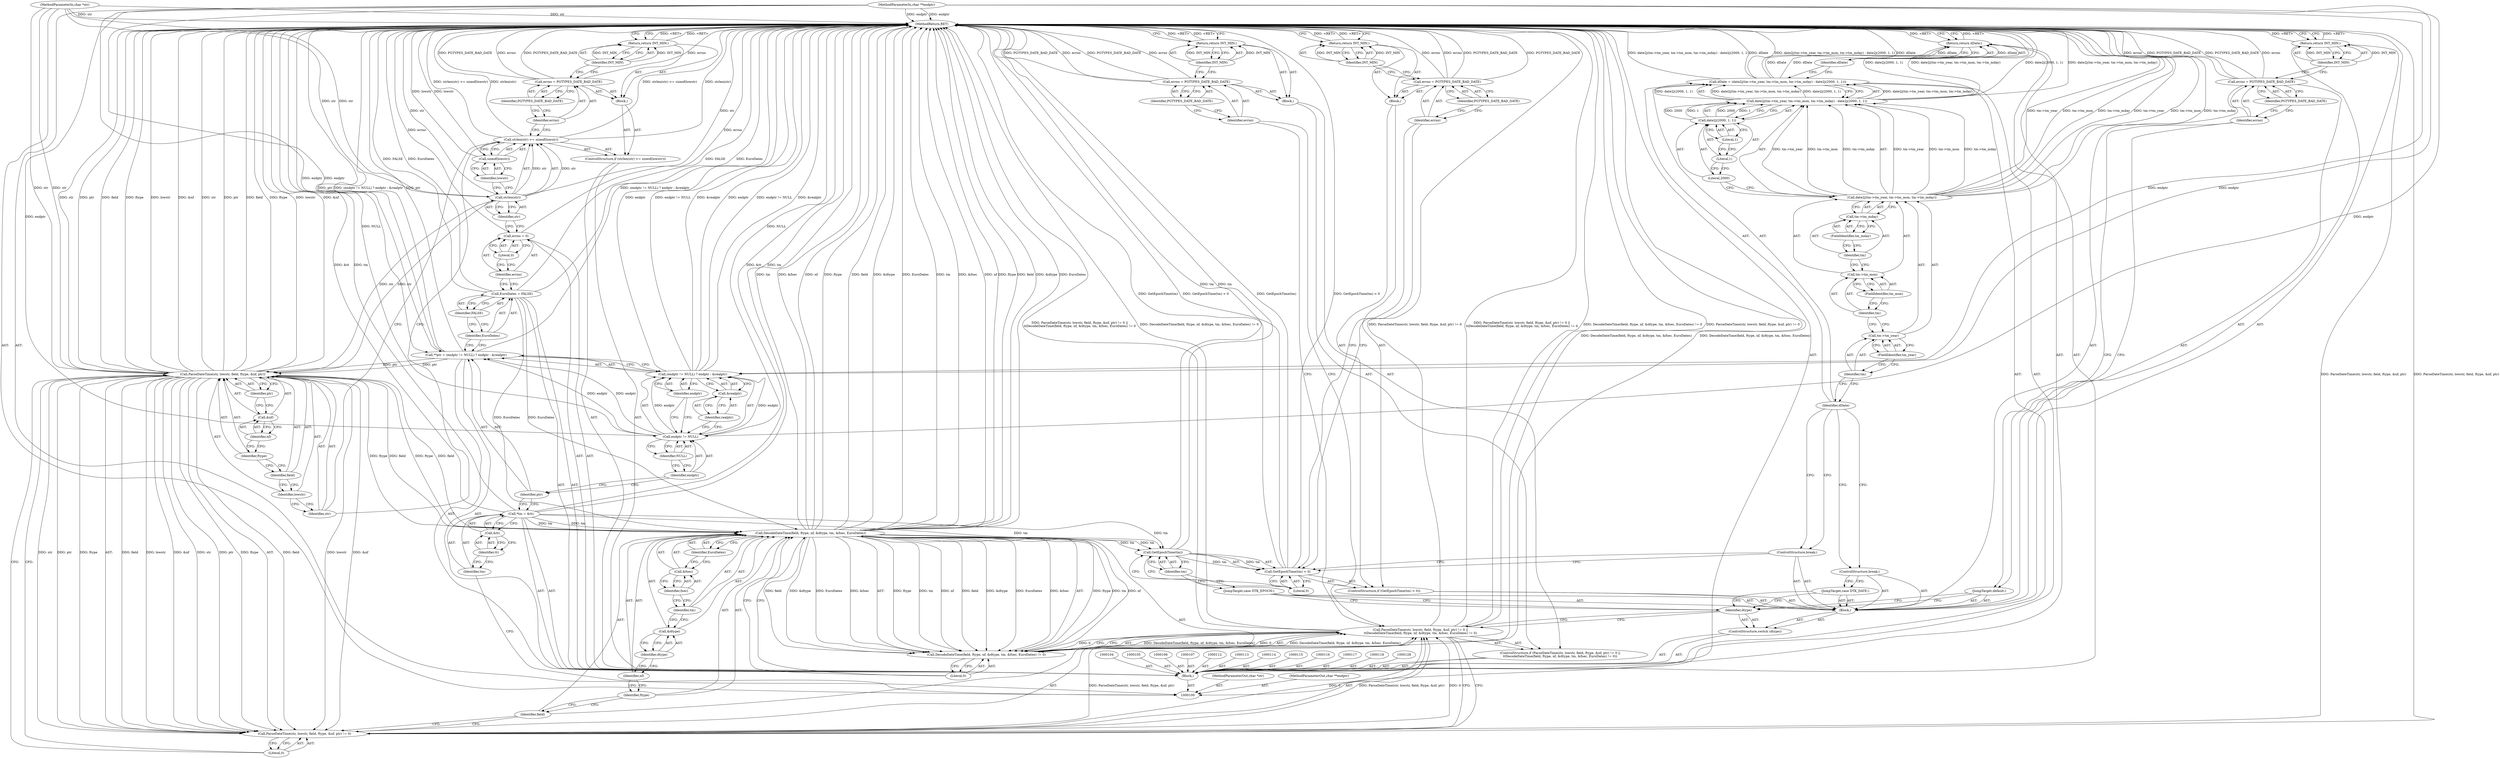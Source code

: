 digraph "1_postgres_4318daecc959886d001a6e79c6ea853e8b1dfb4b" {
"1000220" [label="(MethodReturn,RET)"];
"1000101" [label="(MethodParameterIn,char *str)"];
"1000317" [label="(MethodParameterOut,char *str)"];
"1000102" [label="(MethodParameterIn,char **endptr)"];
"1000318" [label="(MethodParameterOut,char **endptr)"];
"1000120" [label="(Identifier,ptr)"];
"1000121" [label="(Call,(endptr != NULL) ? endptr : &realptr)"];
"1000122" [label="(Call,endptr != NULL)"];
"1000123" [label="(Identifier,endptr)"];
"1000124" [label="(Identifier,NULL)"];
"1000125" [label="(Identifier,endptr)"];
"1000126" [label="(Call,&realptr)"];
"1000127" [label="(Identifier,realptr)"];
"1000119" [label="(Call,**ptr = (endptr != NULL) ? endptr : &realptr)"];
"1000131" [label="(Identifier,FALSE)"];
"1000129" [label="(Call,EuroDates = FALSE)"];
"1000130" [label="(Identifier,EuroDates)"];
"1000134" [label="(Literal,0)"];
"1000132" [label="(Call,errno = 0)"];
"1000133" [label="(Identifier,errno)"];
"1000135" [label="(ControlStructure,if (strlen(str) >= sizeof(lowstr)))"];
"1000138" [label="(Identifier,str)"];
"1000139" [label="(Call,sizeof(lowstr))"];
"1000140" [label="(Identifier,lowstr)"];
"1000136" [label="(Call,strlen(str) >= sizeof(lowstr))"];
"1000137" [label="(Call,strlen(str))"];
"1000141" [label="(Block,)"];
"1000103" [label="(Block,)"];
"1000144" [label="(Identifier,PGTYPES_DATE_BAD_DATE)"];
"1000142" [label="(Call,errno = PGTYPES_DATE_BAD_DATE)"];
"1000143" [label="(Identifier,errno)"];
"1000146" [label="(Identifier,INT_MIN)"];
"1000145" [label="(Return,return INT_MIN;)"];
"1000147" [label="(ControlStructure,if (ParseDateTime(str, lowstr, field, ftype, &nf, ptr) != 0 ||\n\t\tDecodeDateTime(field, ftype, nf, &dtype, tm, &fsec, EuroDates) != 0))"];
"1000151" [label="(Identifier,str)"];
"1000152" [label="(Identifier,lowstr)"];
"1000153" [label="(Identifier,field)"];
"1000154" [label="(Identifier,ftype)"];
"1000155" [label="(Call,&nf)"];
"1000156" [label="(Identifier,nf)"];
"1000148" [label="(Call,ParseDateTime(str, lowstr, field, ftype, &nf, ptr) != 0 ||\n\t\tDecodeDateTime(field, ftype, nf, &dtype, tm, &fsec, EuroDates) != 0)"];
"1000149" [label="(Call,ParseDateTime(str, lowstr, field, ftype, &nf, ptr) != 0)"];
"1000150" [label="(Call,ParseDateTime(str, lowstr, field, ftype, &nf, ptr))"];
"1000157" [label="(Identifier,ptr)"];
"1000158" [label="(Literal,0)"];
"1000161" [label="(Identifier,field)"];
"1000159" [label="(Call,DecodeDateTime(field, ftype, nf, &dtype, tm, &fsec, EuroDates) != 0)"];
"1000160" [label="(Call,DecodeDateTime(field, ftype, nf, &dtype, tm, &fsec, EuroDates))"];
"1000162" [label="(Identifier,ftype)"];
"1000163" [label="(Identifier,nf)"];
"1000164" [label="(Call,&dtype)"];
"1000165" [label="(Identifier,dtype)"];
"1000166" [label="(Identifier,tm)"];
"1000167" [label="(Call,&fsec)"];
"1000168" [label="(Identifier,fsec)"];
"1000169" [label="(Identifier,EuroDates)"];
"1000170" [label="(Literal,0)"];
"1000171" [label="(Block,)"];
"1000174" [label="(Identifier,PGTYPES_DATE_BAD_DATE)"];
"1000172" [label="(Call,errno = PGTYPES_DATE_BAD_DATE)"];
"1000173" [label="(Identifier,errno)"];
"1000175" [label="(Return,return INT_MIN;)"];
"1000176" [label="(Identifier,INT_MIN)"];
"1000177" [label="(ControlStructure,switch (dtype))"];
"1000178" [label="(Identifier,dtype)"];
"1000179" [label="(Block,)"];
"1000180" [label="(JumpTarget,case DTK_DATE:)"];
"1000181" [label="(ControlStructure,break;)"];
"1000182" [label="(JumpTarget,case DTK_EPOCH:)"];
"1000186" [label="(Identifier,tm)"];
"1000187" [label="(Literal,0)"];
"1000183" [label="(ControlStructure,if (GetEpochTime(tm) < 0))"];
"1000184" [label="(Call,GetEpochTime(tm) < 0)"];
"1000185" [label="(Call,GetEpochTime(tm))"];
"1000188" [label="(Block,)"];
"1000191" [label="(Identifier,PGTYPES_DATE_BAD_DATE)"];
"1000189" [label="(Call,errno = PGTYPES_DATE_BAD_DATE)"];
"1000190" [label="(Identifier,errno)"];
"1000193" [label="(Identifier,INT_MIN)"];
"1000192" [label="(Return,return INT_MIN;)"];
"1000194" [label="(ControlStructure,break;)"];
"1000195" [label="(JumpTarget,default:)"];
"1000198" [label="(Identifier,PGTYPES_DATE_BAD_DATE)"];
"1000196" [label="(Call,errno = PGTYPES_DATE_BAD_DATE)"];
"1000197" [label="(Identifier,errno)"];
"1000200" [label="(Identifier,INT_MIN)"];
"1000199" [label="(Return,return INT_MIN;)"];
"1000201" [label="(Call,dDate = (date2j(tm->tm_year, tm->tm_mon, tm->tm_mday) - date2j(2000, 1, 1)))"];
"1000202" [label="(Identifier,dDate)"];
"1000203" [label="(Call,date2j(tm->tm_year, tm->tm_mon, tm->tm_mday) - date2j(2000, 1, 1))"];
"1000204" [label="(Call,date2j(tm->tm_year, tm->tm_mon, tm->tm_mday))"];
"1000205" [label="(Call,tm->tm_year)"];
"1000206" [label="(Identifier,tm)"];
"1000207" [label="(FieldIdentifier,tm_year)"];
"1000208" [label="(Call,tm->tm_mon)"];
"1000209" [label="(Identifier,tm)"];
"1000210" [label="(FieldIdentifier,tm_mon)"];
"1000211" [label="(Call,tm->tm_mday)"];
"1000212" [label="(Identifier,tm)"];
"1000213" [label="(FieldIdentifier,tm_mday)"];
"1000214" [label="(Call,date2j(2000, 1, 1))"];
"1000215" [label="(Literal,2000)"];
"1000216" [label="(Literal,1)"];
"1000217" [label="(Literal,1)"];
"1000218" [label="(Return,return dDate;)"];
"1000219" [label="(Identifier,dDate)"];
"1000110" [label="(Call,&tt)"];
"1000111" [label="(Identifier,tt)"];
"1000108" [label="(Call,*tm = &tt)"];
"1000109" [label="(Identifier,tm)"];
"1000220" -> "1000100"  [label="AST: "];
"1000220" -> "1000145"  [label="CFG: "];
"1000220" -> "1000175"  [label="CFG: "];
"1000220" -> "1000192"  [label="CFG: "];
"1000220" -> "1000199"  [label="CFG: "];
"1000220" -> "1000218"  [label="CFG: "];
"1000218" -> "1000220"  [label="DDG: <RET>"];
"1000145" -> "1000220"  [label="DDG: <RET>"];
"1000175" -> "1000220"  [label="DDG: <RET>"];
"1000192" -> "1000220"  [label="DDG: <RET>"];
"1000148" -> "1000220"  [label="DDG: DecodeDateTime(field, ftype, nf, &dtype, tm, &fsec, EuroDates) != 0"];
"1000148" -> "1000220"  [label="DDG: ParseDateTime(str, lowstr, field, ftype, &nf, ptr) != 0"];
"1000148" -> "1000220"  [label="DDG: ParseDateTime(str, lowstr, field, ftype, &nf, ptr) != 0 ||\n\t\tDecodeDateTime(field, ftype, nf, &dtype, tm, &fsec, EuroDates) != 0"];
"1000184" -> "1000220"  [label="DDG: GetEpochTime(tm)"];
"1000184" -> "1000220"  [label="DDG: GetEpochTime(tm) < 0"];
"1000150" -> "1000220"  [label="DDG: str"];
"1000150" -> "1000220"  [label="DDG: ptr"];
"1000150" -> "1000220"  [label="DDG: field"];
"1000150" -> "1000220"  [label="DDG: ftype"];
"1000150" -> "1000220"  [label="DDG: lowstr"];
"1000150" -> "1000220"  [label="DDG: &nf"];
"1000196" -> "1000220"  [label="DDG: errno"];
"1000196" -> "1000220"  [label="DDG: PGTYPES_DATE_BAD_DATE"];
"1000149" -> "1000220"  [label="DDG: ParseDateTime(str, lowstr, field, ftype, &nf, ptr)"];
"1000137" -> "1000220"  [label="DDG: str"];
"1000160" -> "1000220"  [label="DDG: field"];
"1000160" -> "1000220"  [label="DDG: &dtype"];
"1000160" -> "1000220"  [label="DDG: EuroDates"];
"1000160" -> "1000220"  [label="DDG: tm"];
"1000160" -> "1000220"  [label="DDG: &fsec"];
"1000160" -> "1000220"  [label="DDG: nf"];
"1000160" -> "1000220"  [label="DDG: ftype"];
"1000129" -> "1000220"  [label="DDG: EuroDates"];
"1000129" -> "1000220"  [label="DDG: FALSE"];
"1000185" -> "1000220"  [label="DDG: tm"];
"1000121" -> "1000220"  [label="DDG: &realptr"];
"1000121" -> "1000220"  [label="DDG: endptr"];
"1000121" -> "1000220"  [label="DDG: endptr != NULL"];
"1000189" -> "1000220"  [label="DDG: errno"];
"1000189" -> "1000220"  [label="DDG: PGTYPES_DATE_BAD_DATE"];
"1000159" -> "1000220"  [label="DDG: DecodeDateTime(field, ftype, nf, &dtype, tm, &fsec, EuroDates)"];
"1000203" -> "1000220"  [label="DDG: date2j(2000, 1, 1)"];
"1000203" -> "1000220"  [label="DDG: date2j(tm->tm_year, tm->tm_mon, tm->tm_mday)"];
"1000139" -> "1000220"  [label="DDG: lowstr"];
"1000142" -> "1000220"  [label="DDG: PGTYPES_DATE_BAD_DATE"];
"1000142" -> "1000220"  [label="DDG: errno"];
"1000201" -> "1000220"  [label="DDG: date2j(tm->tm_year, tm->tm_mon, tm->tm_mday) - date2j(2000, 1, 1)"];
"1000201" -> "1000220"  [label="DDG: dDate"];
"1000119" -> "1000220"  [label="DDG: (endptr != NULL) ? endptr : &realptr"];
"1000119" -> "1000220"  [label="DDG: ptr"];
"1000204" -> "1000220"  [label="DDG: tm->tm_mon"];
"1000204" -> "1000220"  [label="DDG: tm->tm_mday"];
"1000204" -> "1000220"  [label="DDG: tm->tm_year"];
"1000132" -> "1000220"  [label="DDG: errno"];
"1000102" -> "1000220"  [label="DDG: endptr"];
"1000101" -> "1000220"  [label="DDG: str"];
"1000108" -> "1000220"  [label="DDG: &tt"];
"1000108" -> "1000220"  [label="DDG: tm"];
"1000172" -> "1000220"  [label="DDG: errno"];
"1000172" -> "1000220"  [label="DDG: PGTYPES_DATE_BAD_DATE"];
"1000136" -> "1000220"  [label="DDG: strlen(str) >= sizeof(lowstr)"];
"1000136" -> "1000220"  [label="DDG: strlen(str)"];
"1000122" -> "1000220"  [label="DDG: NULL"];
"1000199" -> "1000220"  [label="DDG: <RET>"];
"1000101" -> "1000100"  [label="AST: "];
"1000101" -> "1000220"  [label="DDG: str"];
"1000101" -> "1000137"  [label="DDG: str"];
"1000101" -> "1000150"  [label="DDG: str"];
"1000317" -> "1000100"  [label="AST: "];
"1000102" -> "1000100"  [label="AST: "];
"1000102" -> "1000220"  [label="DDG: endptr"];
"1000102" -> "1000119"  [label="DDG: endptr"];
"1000102" -> "1000122"  [label="DDG: endptr"];
"1000102" -> "1000121"  [label="DDG: endptr"];
"1000318" -> "1000100"  [label="AST: "];
"1000120" -> "1000119"  [label="AST: "];
"1000120" -> "1000108"  [label="CFG: "];
"1000123" -> "1000120"  [label="CFG: "];
"1000121" -> "1000119"  [label="AST: "];
"1000121" -> "1000125"  [label="CFG: "];
"1000121" -> "1000126"  [label="CFG: "];
"1000122" -> "1000121"  [label="AST: "];
"1000125" -> "1000121"  [label="AST: "];
"1000126" -> "1000121"  [label="AST: "];
"1000119" -> "1000121"  [label="CFG: "];
"1000121" -> "1000220"  [label="DDG: &realptr"];
"1000121" -> "1000220"  [label="DDG: endptr"];
"1000121" -> "1000220"  [label="DDG: endptr != NULL"];
"1000122" -> "1000121"  [label="DDG: endptr"];
"1000102" -> "1000121"  [label="DDG: endptr"];
"1000122" -> "1000121"  [label="AST: "];
"1000122" -> "1000124"  [label="CFG: "];
"1000123" -> "1000122"  [label="AST: "];
"1000124" -> "1000122"  [label="AST: "];
"1000125" -> "1000122"  [label="CFG: "];
"1000127" -> "1000122"  [label="CFG: "];
"1000122" -> "1000220"  [label="DDG: NULL"];
"1000122" -> "1000119"  [label="DDG: endptr"];
"1000102" -> "1000122"  [label="DDG: endptr"];
"1000122" -> "1000121"  [label="DDG: endptr"];
"1000123" -> "1000122"  [label="AST: "];
"1000123" -> "1000120"  [label="CFG: "];
"1000124" -> "1000123"  [label="CFG: "];
"1000124" -> "1000122"  [label="AST: "];
"1000124" -> "1000123"  [label="CFG: "];
"1000122" -> "1000124"  [label="CFG: "];
"1000125" -> "1000121"  [label="AST: "];
"1000125" -> "1000122"  [label="CFG: "];
"1000121" -> "1000125"  [label="CFG: "];
"1000126" -> "1000121"  [label="AST: "];
"1000126" -> "1000127"  [label="CFG: "];
"1000127" -> "1000126"  [label="AST: "];
"1000121" -> "1000126"  [label="CFG: "];
"1000127" -> "1000126"  [label="AST: "];
"1000127" -> "1000122"  [label="CFG: "];
"1000126" -> "1000127"  [label="CFG: "];
"1000119" -> "1000103"  [label="AST: "];
"1000119" -> "1000121"  [label="CFG: "];
"1000120" -> "1000119"  [label="AST: "];
"1000121" -> "1000119"  [label="AST: "];
"1000130" -> "1000119"  [label="CFG: "];
"1000119" -> "1000220"  [label="DDG: (endptr != NULL) ? endptr : &realptr"];
"1000119" -> "1000220"  [label="DDG: ptr"];
"1000122" -> "1000119"  [label="DDG: endptr"];
"1000102" -> "1000119"  [label="DDG: endptr"];
"1000119" -> "1000150"  [label="DDG: ptr"];
"1000131" -> "1000129"  [label="AST: "];
"1000131" -> "1000130"  [label="CFG: "];
"1000129" -> "1000131"  [label="CFG: "];
"1000129" -> "1000103"  [label="AST: "];
"1000129" -> "1000131"  [label="CFG: "];
"1000130" -> "1000129"  [label="AST: "];
"1000131" -> "1000129"  [label="AST: "];
"1000133" -> "1000129"  [label="CFG: "];
"1000129" -> "1000220"  [label="DDG: EuroDates"];
"1000129" -> "1000220"  [label="DDG: FALSE"];
"1000129" -> "1000160"  [label="DDG: EuroDates"];
"1000130" -> "1000129"  [label="AST: "];
"1000130" -> "1000119"  [label="CFG: "];
"1000131" -> "1000130"  [label="CFG: "];
"1000134" -> "1000132"  [label="AST: "];
"1000134" -> "1000133"  [label="CFG: "];
"1000132" -> "1000134"  [label="CFG: "];
"1000132" -> "1000103"  [label="AST: "];
"1000132" -> "1000134"  [label="CFG: "];
"1000133" -> "1000132"  [label="AST: "];
"1000134" -> "1000132"  [label="AST: "];
"1000138" -> "1000132"  [label="CFG: "];
"1000132" -> "1000220"  [label="DDG: errno"];
"1000133" -> "1000132"  [label="AST: "];
"1000133" -> "1000129"  [label="CFG: "];
"1000134" -> "1000133"  [label="CFG: "];
"1000135" -> "1000103"  [label="AST: "];
"1000136" -> "1000135"  [label="AST: "];
"1000141" -> "1000135"  [label="AST: "];
"1000138" -> "1000137"  [label="AST: "];
"1000138" -> "1000132"  [label="CFG: "];
"1000137" -> "1000138"  [label="CFG: "];
"1000139" -> "1000136"  [label="AST: "];
"1000139" -> "1000140"  [label="CFG: "];
"1000140" -> "1000139"  [label="AST: "];
"1000136" -> "1000139"  [label="CFG: "];
"1000139" -> "1000220"  [label="DDG: lowstr"];
"1000140" -> "1000139"  [label="AST: "];
"1000140" -> "1000137"  [label="CFG: "];
"1000139" -> "1000140"  [label="CFG: "];
"1000136" -> "1000135"  [label="AST: "];
"1000136" -> "1000139"  [label="CFG: "];
"1000137" -> "1000136"  [label="AST: "];
"1000139" -> "1000136"  [label="AST: "];
"1000143" -> "1000136"  [label="CFG: "];
"1000151" -> "1000136"  [label="CFG: "];
"1000136" -> "1000220"  [label="DDG: strlen(str) >= sizeof(lowstr)"];
"1000136" -> "1000220"  [label="DDG: strlen(str)"];
"1000137" -> "1000136"  [label="DDG: str"];
"1000137" -> "1000136"  [label="AST: "];
"1000137" -> "1000138"  [label="CFG: "];
"1000138" -> "1000137"  [label="AST: "];
"1000140" -> "1000137"  [label="CFG: "];
"1000137" -> "1000220"  [label="DDG: str"];
"1000137" -> "1000136"  [label="DDG: str"];
"1000101" -> "1000137"  [label="DDG: str"];
"1000137" -> "1000150"  [label="DDG: str"];
"1000141" -> "1000135"  [label="AST: "];
"1000142" -> "1000141"  [label="AST: "];
"1000145" -> "1000141"  [label="AST: "];
"1000103" -> "1000100"  [label="AST: "];
"1000104" -> "1000103"  [label="AST: "];
"1000105" -> "1000103"  [label="AST: "];
"1000106" -> "1000103"  [label="AST: "];
"1000107" -> "1000103"  [label="AST: "];
"1000108" -> "1000103"  [label="AST: "];
"1000112" -> "1000103"  [label="AST: "];
"1000113" -> "1000103"  [label="AST: "];
"1000114" -> "1000103"  [label="AST: "];
"1000115" -> "1000103"  [label="AST: "];
"1000116" -> "1000103"  [label="AST: "];
"1000117" -> "1000103"  [label="AST: "];
"1000118" -> "1000103"  [label="AST: "];
"1000119" -> "1000103"  [label="AST: "];
"1000128" -> "1000103"  [label="AST: "];
"1000129" -> "1000103"  [label="AST: "];
"1000132" -> "1000103"  [label="AST: "];
"1000135" -> "1000103"  [label="AST: "];
"1000147" -> "1000103"  [label="AST: "];
"1000177" -> "1000103"  [label="AST: "];
"1000201" -> "1000103"  [label="AST: "];
"1000218" -> "1000103"  [label="AST: "];
"1000144" -> "1000142"  [label="AST: "];
"1000144" -> "1000143"  [label="CFG: "];
"1000142" -> "1000144"  [label="CFG: "];
"1000142" -> "1000141"  [label="AST: "];
"1000142" -> "1000144"  [label="CFG: "];
"1000143" -> "1000142"  [label="AST: "];
"1000144" -> "1000142"  [label="AST: "];
"1000146" -> "1000142"  [label="CFG: "];
"1000142" -> "1000220"  [label="DDG: PGTYPES_DATE_BAD_DATE"];
"1000142" -> "1000220"  [label="DDG: errno"];
"1000143" -> "1000142"  [label="AST: "];
"1000143" -> "1000136"  [label="CFG: "];
"1000144" -> "1000143"  [label="CFG: "];
"1000146" -> "1000145"  [label="AST: "];
"1000146" -> "1000142"  [label="CFG: "];
"1000145" -> "1000146"  [label="CFG: "];
"1000146" -> "1000145"  [label="DDG: INT_MIN"];
"1000145" -> "1000141"  [label="AST: "];
"1000145" -> "1000146"  [label="CFG: "];
"1000146" -> "1000145"  [label="AST: "];
"1000220" -> "1000145"  [label="CFG: "];
"1000145" -> "1000220"  [label="DDG: <RET>"];
"1000146" -> "1000145"  [label="DDG: INT_MIN"];
"1000147" -> "1000103"  [label="AST: "];
"1000148" -> "1000147"  [label="AST: "];
"1000171" -> "1000147"  [label="AST: "];
"1000151" -> "1000150"  [label="AST: "];
"1000151" -> "1000136"  [label="CFG: "];
"1000152" -> "1000151"  [label="CFG: "];
"1000152" -> "1000150"  [label="AST: "];
"1000152" -> "1000151"  [label="CFG: "];
"1000153" -> "1000152"  [label="CFG: "];
"1000153" -> "1000150"  [label="AST: "];
"1000153" -> "1000152"  [label="CFG: "];
"1000154" -> "1000153"  [label="CFG: "];
"1000154" -> "1000150"  [label="AST: "];
"1000154" -> "1000153"  [label="CFG: "];
"1000156" -> "1000154"  [label="CFG: "];
"1000155" -> "1000150"  [label="AST: "];
"1000155" -> "1000156"  [label="CFG: "];
"1000156" -> "1000155"  [label="AST: "];
"1000157" -> "1000155"  [label="CFG: "];
"1000156" -> "1000155"  [label="AST: "];
"1000156" -> "1000154"  [label="CFG: "];
"1000155" -> "1000156"  [label="CFG: "];
"1000148" -> "1000147"  [label="AST: "];
"1000148" -> "1000149"  [label="CFG: "];
"1000148" -> "1000159"  [label="CFG: "];
"1000149" -> "1000148"  [label="AST: "];
"1000159" -> "1000148"  [label="AST: "];
"1000173" -> "1000148"  [label="CFG: "];
"1000178" -> "1000148"  [label="CFG: "];
"1000148" -> "1000220"  [label="DDG: DecodeDateTime(field, ftype, nf, &dtype, tm, &fsec, EuroDates) != 0"];
"1000148" -> "1000220"  [label="DDG: ParseDateTime(str, lowstr, field, ftype, &nf, ptr) != 0"];
"1000148" -> "1000220"  [label="DDG: ParseDateTime(str, lowstr, field, ftype, &nf, ptr) != 0 ||\n\t\tDecodeDateTime(field, ftype, nf, &dtype, tm, &fsec, EuroDates) != 0"];
"1000149" -> "1000148"  [label="DDG: ParseDateTime(str, lowstr, field, ftype, &nf, ptr)"];
"1000149" -> "1000148"  [label="DDG: 0"];
"1000159" -> "1000148"  [label="DDG: DecodeDateTime(field, ftype, nf, &dtype, tm, &fsec, EuroDates)"];
"1000159" -> "1000148"  [label="DDG: 0"];
"1000149" -> "1000148"  [label="AST: "];
"1000149" -> "1000158"  [label="CFG: "];
"1000150" -> "1000149"  [label="AST: "];
"1000158" -> "1000149"  [label="AST: "];
"1000161" -> "1000149"  [label="CFG: "];
"1000148" -> "1000149"  [label="CFG: "];
"1000149" -> "1000220"  [label="DDG: ParseDateTime(str, lowstr, field, ftype, &nf, ptr)"];
"1000149" -> "1000148"  [label="DDG: ParseDateTime(str, lowstr, field, ftype, &nf, ptr)"];
"1000149" -> "1000148"  [label="DDG: 0"];
"1000150" -> "1000149"  [label="DDG: field"];
"1000150" -> "1000149"  [label="DDG: lowstr"];
"1000150" -> "1000149"  [label="DDG: &nf"];
"1000150" -> "1000149"  [label="DDG: str"];
"1000150" -> "1000149"  [label="DDG: ptr"];
"1000150" -> "1000149"  [label="DDG: ftype"];
"1000150" -> "1000149"  [label="AST: "];
"1000150" -> "1000157"  [label="CFG: "];
"1000151" -> "1000150"  [label="AST: "];
"1000152" -> "1000150"  [label="AST: "];
"1000153" -> "1000150"  [label="AST: "];
"1000154" -> "1000150"  [label="AST: "];
"1000155" -> "1000150"  [label="AST: "];
"1000157" -> "1000150"  [label="AST: "];
"1000158" -> "1000150"  [label="CFG: "];
"1000150" -> "1000220"  [label="DDG: str"];
"1000150" -> "1000220"  [label="DDG: ptr"];
"1000150" -> "1000220"  [label="DDG: field"];
"1000150" -> "1000220"  [label="DDG: ftype"];
"1000150" -> "1000220"  [label="DDG: lowstr"];
"1000150" -> "1000220"  [label="DDG: &nf"];
"1000150" -> "1000149"  [label="DDG: field"];
"1000150" -> "1000149"  [label="DDG: lowstr"];
"1000150" -> "1000149"  [label="DDG: &nf"];
"1000150" -> "1000149"  [label="DDG: str"];
"1000150" -> "1000149"  [label="DDG: ptr"];
"1000150" -> "1000149"  [label="DDG: ftype"];
"1000137" -> "1000150"  [label="DDG: str"];
"1000101" -> "1000150"  [label="DDG: str"];
"1000119" -> "1000150"  [label="DDG: ptr"];
"1000150" -> "1000160"  [label="DDG: field"];
"1000150" -> "1000160"  [label="DDG: ftype"];
"1000157" -> "1000150"  [label="AST: "];
"1000157" -> "1000155"  [label="CFG: "];
"1000150" -> "1000157"  [label="CFG: "];
"1000158" -> "1000149"  [label="AST: "];
"1000158" -> "1000150"  [label="CFG: "];
"1000149" -> "1000158"  [label="CFG: "];
"1000161" -> "1000160"  [label="AST: "];
"1000161" -> "1000149"  [label="CFG: "];
"1000162" -> "1000161"  [label="CFG: "];
"1000159" -> "1000148"  [label="AST: "];
"1000159" -> "1000170"  [label="CFG: "];
"1000160" -> "1000159"  [label="AST: "];
"1000170" -> "1000159"  [label="AST: "];
"1000148" -> "1000159"  [label="CFG: "];
"1000159" -> "1000220"  [label="DDG: DecodeDateTime(field, ftype, nf, &dtype, tm, &fsec, EuroDates)"];
"1000159" -> "1000148"  [label="DDG: DecodeDateTime(field, ftype, nf, &dtype, tm, &fsec, EuroDates)"];
"1000159" -> "1000148"  [label="DDG: 0"];
"1000160" -> "1000159"  [label="DDG: ftype"];
"1000160" -> "1000159"  [label="DDG: tm"];
"1000160" -> "1000159"  [label="DDG: nf"];
"1000160" -> "1000159"  [label="DDG: field"];
"1000160" -> "1000159"  [label="DDG: &dtype"];
"1000160" -> "1000159"  [label="DDG: EuroDates"];
"1000160" -> "1000159"  [label="DDG: &fsec"];
"1000160" -> "1000159"  [label="AST: "];
"1000160" -> "1000169"  [label="CFG: "];
"1000161" -> "1000160"  [label="AST: "];
"1000162" -> "1000160"  [label="AST: "];
"1000163" -> "1000160"  [label="AST: "];
"1000164" -> "1000160"  [label="AST: "];
"1000166" -> "1000160"  [label="AST: "];
"1000167" -> "1000160"  [label="AST: "];
"1000169" -> "1000160"  [label="AST: "];
"1000170" -> "1000160"  [label="CFG: "];
"1000160" -> "1000220"  [label="DDG: field"];
"1000160" -> "1000220"  [label="DDG: &dtype"];
"1000160" -> "1000220"  [label="DDG: EuroDates"];
"1000160" -> "1000220"  [label="DDG: tm"];
"1000160" -> "1000220"  [label="DDG: &fsec"];
"1000160" -> "1000220"  [label="DDG: nf"];
"1000160" -> "1000220"  [label="DDG: ftype"];
"1000160" -> "1000159"  [label="DDG: ftype"];
"1000160" -> "1000159"  [label="DDG: tm"];
"1000160" -> "1000159"  [label="DDG: nf"];
"1000160" -> "1000159"  [label="DDG: field"];
"1000160" -> "1000159"  [label="DDG: &dtype"];
"1000160" -> "1000159"  [label="DDG: EuroDates"];
"1000160" -> "1000159"  [label="DDG: &fsec"];
"1000150" -> "1000160"  [label="DDG: field"];
"1000150" -> "1000160"  [label="DDG: ftype"];
"1000108" -> "1000160"  [label="DDG: tm"];
"1000129" -> "1000160"  [label="DDG: EuroDates"];
"1000160" -> "1000185"  [label="DDG: tm"];
"1000162" -> "1000160"  [label="AST: "];
"1000162" -> "1000161"  [label="CFG: "];
"1000163" -> "1000162"  [label="CFG: "];
"1000163" -> "1000160"  [label="AST: "];
"1000163" -> "1000162"  [label="CFG: "];
"1000165" -> "1000163"  [label="CFG: "];
"1000164" -> "1000160"  [label="AST: "];
"1000164" -> "1000165"  [label="CFG: "];
"1000165" -> "1000164"  [label="AST: "];
"1000166" -> "1000164"  [label="CFG: "];
"1000165" -> "1000164"  [label="AST: "];
"1000165" -> "1000163"  [label="CFG: "];
"1000164" -> "1000165"  [label="CFG: "];
"1000166" -> "1000160"  [label="AST: "];
"1000166" -> "1000164"  [label="CFG: "];
"1000168" -> "1000166"  [label="CFG: "];
"1000167" -> "1000160"  [label="AST: "];
"1000167" -> "1000168"  [label="CFG: "];
"1000168" -> "1000167"  [label="AST: "];
"1000169" -> "1000167"  [label="CFG: "];
"1000168" -> "1000167"  [label="AST: "];
"1000168" -> "1000166"  [label="CFG: "];
"1000167" -> "1000168"  [label="CFG: "];
"1000169" -> "1000160"  [label="AST: "];
"1000169" -> "1000167"  [label="CFG: "];
"1000160" -> "1000169"  [label="CFG: "];
"1000170" -> "1000159"  [label="AST: "];
"1000170" -> "1000160"  [label="CFG: "];
"1000159" -> "1000170"  [label="CFG: "];
"1000171" -> "1000147"  [label="AST: "];
"1000172" -> "1000171"  [label="AST: "];
"1000175" -> "1000171"  [label="AST: "];
"1000174" -> "1000172"  [label="AST: "];
"1000174" -> "1000173"  [label="CFG: "];
"1000172" -> "1000174"  [label="CFG: "];
"1000172" -> "1000171"  [label="AST: "];
"1000172" -> "1000174"  [label="CFG: "];
"1000173" -> "1000172"  [label="AST: "];
"1000174" -> "1000172"  [label="AST: "];
"1000176" -> "1000172"  [label="CFG: "];
"1000172" -> "1000220"  [label="DDG: errno"];
"1000172" -> "1000220"  [label="DDG: PGTYPES_DATE_BAD_DATE"];
"1000173" -> "1000172"  [label="AST: "];
"1000173" -> "1000148"  [label="CFG: "];
"1000174" -> "1000173"  [label="CFG: "];
"1000175" -> "1000171"  [label="AST: "];
"1000175" -> "1000176"  [label="CFG: "];
"1000176" -> "1000175"  [label="AST: "];
"1000220" -> "1000175"  [label="CFG: "];
"1000175" -> "1000220"  [label="DDG: <RET>"];
"1000176" -> "1000175"  [label="DDG: INT_MIN"];
"1000176" -> "1000175"  [label="AST: "];
"1000176" -> "1000172"  [label="CFG: "];
"1000175" -> "1000176"  [label="CFG: "];
"1000176" -> "1000175"  [label="DDG: INT_MIN"];
"1000177" -> "1000103"  [label="AST: "];
"1000178" -> "1000177"  [label="AST: "];
"1000179" -> "1000177"  [label="AST: "];
"1000178" -> "1000177"  [label="AST: "];
"1000178" -> "1000148"  [label="CFG: "];
"1000180" -> "1000178"  [label="CFG: "];
"1000182" -> "1000178"  [label="CFG: "];
"1000195" -> "1000178"  [label="CFG: "];
"1000179" -> "1000177"  [label="AST: "];
"1000180" -> "1000179"  [label="AST: "];
"1000181" -> "1000179"  [label="AST: "];
"1000182" -> "1000179"  [label="AST: "];
"1000183" -> "1000179"  [label="AST: "];
"1000194" -> "1000179"  [label="AST: "];
"1000195" -> "1000179"  [label="AST: "];
"1000196" -> "1000179"  [label="AST: "];
"1000199" -> "1000179"  [label="AST: "];
"1000180" -> "1000179"  [label="AST: "];
"1000180" -> "1000178"  [label="CFG: "];
"1000181" -> "1000180"  [label="CFG: "];
"1000181" -> "1000179"  [label="AST: "];
"1000181" -> "1000180"  [label="CFG: "];
"1000202" -> "1000181"  [label="CFG: "];
"1000182" -> "1000179"  [label="AST: "];
"1000182" -> "1000178"  [label="CFG: "];
"1000186" -> "1000182"  [label="CFG: "];
"1000186" -> "1000185"  [label="AST: "];
"1000186" -> "1000182"  [label="CFG: "];
"1000185" -> "1000186"  [label="CFG: "];
"1000187" -> "1000184"  [label="AST: "];
"1000187" -> "1000185"  [label="CFG: "];
"1000184" -> "1000187"  [label="CFG: "];
"1000183" -> "1000179"  [label="AST: "];
"1000184" -> "1000183"  [label="AST: "];
"1000188" -> "1000183"  [label="AST: "];
"1000184" -> "1000183"  [label="AST: "];
"1000184" -> "1000187"  [label="CFG: "];
"1000185" -> "1000184"  [label="AST: "];
"1000187" -> "1000184"  [label="AST: "];
"1000190" -> "1000184"  [label="CFG: "];
"1000194" -> "1000184"  [label="CFG: "];
"1000184" -> "1000220"  [label="DDG: GetEpochTime(tm)"];
"1000184" -> "1000220"  [label="DDG: GetEpochTime(tm) < 0"];
"1000185" -> "1000184"  [label="DDG: tm"];
"1000185" -> "1000184"  [label="AST: "];
"1000185" -> "1000186"  [label="CFG: "];
"1000186" -> "1000185"  [label="AST: "];
"1000187" -> "1000185"  [label="CFG: "];
"1000185" -> "1000220"  [label="DDG: tm"];
"1000185" -> "1000184"  [label="DDG: tm"];
"1000160" -> "1000185"  [label="DDG: tm"];
"1000108" -> "1000185"  [label="DDG: tm"];
"1000188" -> "1000183"  [label="AST: "];
"1000189" -> "1000188"  [label="AST: "];
"1000192" -> "1000188"  [label="AST: "];
"1000191" -> "1000189"  [label="AST: "];
"1000191" -> "1000190"  [label="CFG: "];
"1000189" -> "1000191"  [label="CFG: "];
"1000189" -> "1000188"  [label="AST: "];
"1000189" -> "1000191"  [label="CFG: "];
"1000190" -> "1000189"  [label="AST: "];
"1000191" -> "1000189"  [label="AST: "];
"1000193" -> "1000189"  [label="CFG: "];
"1000189" -> "1000220"  [label="DDG: errno"];
"1000189" -> "1000220"  [label="DDG: PGTYPES_DATE_BAD_DATE"];
"1000190" -> "1000189"  [label="AST: "];
"1000190" -> "1000184"  [label="CFG: "];
"1000191" -> "1000190"  [label="CFG: "];
"1000193" -> "1000192"  [label="AST: "];
"1000193" -> "1000189"  [label="CFG: "];
"1000192" -> "1000193"  [label="CFG: "];
"1000193" -> "1000192"  [label="DDG: INT_MIN"];
"1000192" -> "1000188"  [label="AST: "];
"1000192" -> "1000193"  [label="CFG: "];
"1000193" -> "1000192"  [label="AST: "];
"1000220" -> "1000192"  [label="CFG: "];
"1000192" -> "1000220"  [label="DDG: <RET>"];
"1000193" -> "1000192"  [label="DDG: INT_MIN"];
"1000194" -> "1000179"  [label="AST: "];
"1000194" -> "1000184"  [label="CFG: "];
"1000202" -> "1000194"  [label="CFG: "];
"1000195" -> "1000179"  [label="AST: "];
"1000195" -> "1000178"  [label="CFG: "];
"1000197" -> "1000195"  [label="CFG: "];
"1000198" -> "1000196"  [label="AST: "];
"1000198" -> "1000197"  [label="CFG: "];
"1000196" -> "1000198"  [label="CFG: "];
"1000196" -> "1000179"  [label="AST: "];
"1000196" -> "1000198"  [label="CFG: "];
"1000197" -> "1000196"  [label="AST: "];
"1000198" -> "1000196"  [label="AST: "];
"1000200" -> "1000196"  [label="CFG: "];
"1000196" -> "1000220"  [label="DDG: errno"];
"1000196" -> "1000220"  [label="DDG: PGTYPES_DATE_BAD_DATE"];
"1000197" -> "1000196"  [label="AST: "];
"1000197" -> "1000195"  [label="CFG: "];
"1000198" -> "1000197"  [label="CFG: "];
"1000200" -> "1000199"  [label="AST: "];
"1000200" -> "1000196"  [label="CFG: "];
"1000199" -> "1000200"  [label="CFG: "];
"1000200" -> "1000199"  [label="DDG: INT_MIN"];
"1000199" -> "1000179"  [label="AST: "];
"1000199" -> "1000200"  [label="CFG: "];
"1000200" -> "1000199"  [label="AST: "];
"1000220" -> "1000199"  [label="CFG: "];
"1000199" -> "1000220"  [label="DDG: <RET>"];
"1000200" -> "1000199"  [label="DDG: INT_MIN"];
"1000201" -> "1000103"  [label="AST: "];
"1000201" -> "1000203"  [label="CFG: "];
"1000202" -> "1000201"  [label="AST: "];
"1000203" -> "1000201"  [label="AST: "];
"1000219" -> "1000201"  [label="CFG: "];
"1000201" -> "1000220"  [label="DDG: date2j(tm->tm_year, tm->tm_mon, tm->tm_mday) - date2j(2000, 1, 1)"];
"1000201" -> "1000220"  [label="DDG: dDate"];
"1000203" -> "1000201"  [label="DDG: date2j(tm->tm_year, tm->tm_mon, tm->tm_mday)"];
"1000203" -> "1000201"  [label="DDG: date2j(2000, 1, 1)"];
"1000201" -> "1000218"  [label="DDG: dDate"];
"1000202" -> "1000201"  [label="AST: "];
"1000202" -> "1000181"  [label="CFG: "];
"1000202" -> "1000194"  [label="CFG: "];
"1000206" -> "1000202"  [label="CFG: "];
"1000203" -> "1000201"  [label="AST: "];
"1000203" -> "1000214"  [label="CFG: "];
"1000204" -> "1000203"  [label="AST: "];
"1000214" -> "1000203"  [label="AST: "];
"1000201" -> "1000203"  [label="CFG: "];
"1000203" -> "1000220"  [label="DDG: date2j(2000, 1, 1)"];
"1000203" -> "1000220"  [label="DDG: date2j(tm->tm_year, tm->tm_mon, tm->tm_mday)"];
"1000203" -> "1000201"  [label="DDG: date2j(tm->tm_year, tm->tm_mon, tm->tm_mday)"];
"1000203" -> "1000201"  [label="DDG: date2j(2000, 1, 1)"];
"1000204" -> "1000203"  [label="DDG: tm->tm_year"];
"1000204" -> "1000203"  [label="DDG: tm->tm_mon"];
"1000204" -> "1000203"  [label="DDG: tm->tm_mday"];
"1000214" -> "1000203"  [label="DDG: 2000"];
"1000214" -> "1000203"  [label="DDG: 1"];
"1000204" -> "1000203"  [label="AST: "];
"1000204" -> "1000211"  [label="CFG: "];
"1000205" -> "1000204"  [label="AST: "];
"1000208" -> "1000204"  [label="AST: "];
"1000211" -> "1000204"  [label="AST: "];
"1000215" -> "1000204"  [label="CFG: "];
"1000204" -> "1000220"  [label="DDG: tm->tm_mon"];
"1000204" -> "1000220"  [label="DDG: tm->tm_mday"];
"1000204" -> "1000220"  [label="DDG: tm->tm_year"];
"1000204" -> "1000203"  [label="DDG: tm->tm_year"];
"1000204" -> "1000203"  [label="DDG: tm->tm_mon"];
"1000204" -> "1000203"  [label="DDG: tm->tm_mday"];
"1000205" -> "1000204"  [label="AST: "];
"1000205" -> "1000207"  [label="CFG: "];
"1000206" -> "1000205"  [label="AST: "];
"1000207" -> "1000205"  [label="AST: "];
"1000209" -> "1000205"  [label="CFG: "];
"1000206" -> "1000205"  [label="AST: "];
"1000206" -> "1000202"  [label="CFG: "];
"1000207" -> "1000206"  [label="CFG: "];
"1000207" -> "1000205"  [label="AST: "];
"1000207" -> "1000206"  [label="CFG: "];
"1000205" -> "1000207"  [label="CFG: "];
"1000208" -> "1000204"  [label="AST: "];
"1000208" -> "1000210"  [label="CFG: "];
"1000209" -> "1000208"  [label="AST: "];
"1000210" -> "1000208"  [label="AST: "];
"1000212" -> "1000208"  [label="CFG: "];
"1000209" -> "1000208"  [label="AST: "];
"1000209" -> "1000205"  [label="CFG: "];
"1000210" -> "1000209"  [label="CFG: "];
"1000210" -> "1000208"  [label="AST: "];
"1000210" -> "1000209"  [label="CFG: "];
"1000208" -> "1000210"  [label="CFG: "];
"1000211" -> "1000204"  [label="AST: "];
"1000211" -> "1000213"  [label="CFG: "];
"1000212" -> "1000211"  [label="AST: "];
"1000213" -> "1000211"  [label="AST: "];
"1000204" -> "1000211"  [label="CFG: "];
"1000212" -> "1000211"  [label="AST: "];
"1000212" -> "1000208"  [label="CFG: "];
"1000213" -> "1000212"  [label="CFG: "];
"1000213" -> "1000211"  [label="AST: "];
"1000213" -> "1000212"  [label="CFG: "];
"1000211" -> "1000213"  [label="CFG: "];
"1000214" -> "1000203"  [label="AST: "];
"1000214" -> "1000217"  [label="CFG: "];
"1000215" -> "1000214"  [label="AST: "];
"1000216" -> "1000214"  [label="AST: "];
"1000217" -> "1000214"  [label="AST: "];
"1000203" -> "1000214"  [label="CFG: "];
"1000214" -> "1000203"  [label="DDG: 2000"];
"1000214" -> "1000203"  [label="DDG: 1"];
"1000215" -> "1000214"  [label="AST: "];
"1000215" -> "1000204"  [label="CFG: "];
"1000216" -> "1000215"  [label="CFG: "];
"1000216" -> "1000214"  [label="AST: "];
"1000216" -> "1000215"  [label="CFG: "];
"1000217" -> "1000216"  [label="CFG: "];
"1000217" -> "1000214"  [label="AST: "];
"1000217" -> "1000216"  [label="CFG: "];
"1000214" -> "1000217"  [label="CFG: "];
"1000218" -> "1000103"  [label="AST: "];
"1000218" -> "1000219"  [label="CFG: "];
"1000219" -> "1000218"  [label="AST: "];
"1000220" -> "1000218"  [label="CFG: "];
"1000218" -> "1000220"  [label="DDG: <RET>"];
"1000219" -> "1000218"  [label="DDG: dDate"];
"1000201" -> "1000218"  [label="DDG: dDate"];
"1000219" -> "1000218"  [label="AST: "];
"1000219" -> "1000201"  [label="CFG: "];
"1000218" -> "1000219"  [label="CFG: "];
"1000219" -> "1000218"  [label="DDG: dDate"];
"1000110" -> "1000108"  [label="AST: "];
"1000110" -> "1000111"  [label="CFG: "];
"1000111" -> "1000110"  [label="AST: "];
"1000108" -> "1000110"  [label="CFG: "];
"1000111" -> "1000110"  [label="AST: "];
"1000111" -> "1000109"  [label="CFG: "];
"1000110" -> "1000111"  [label="CFG: "];
"1000108" -> "1000103"  [label="AST: "];
"1000108" -> "1000110"  [label="CFG: "];
"1000109" -> "1000108"  [label="AST: "];
"1000110" -> "1000108"  [label="AST: "];
"1000120" -> "1000108"  [label="CFG: "];
"1000108" -> "1000220"  [label="DDG: &tt"];
"1000108" -> "1000220"  [label="DDG: tm"];
"1000108" -> "1000160"  [label="DDG: tm"];
"1000108" -> "1000185"  [label="DDG: tm"];
"1000109" -> "1000108"  [label="AST: "];
"1000109" -> "1000100"  [label="CFG: "];
"1000111" -> "1000109"  [label="CFG: "];
}
